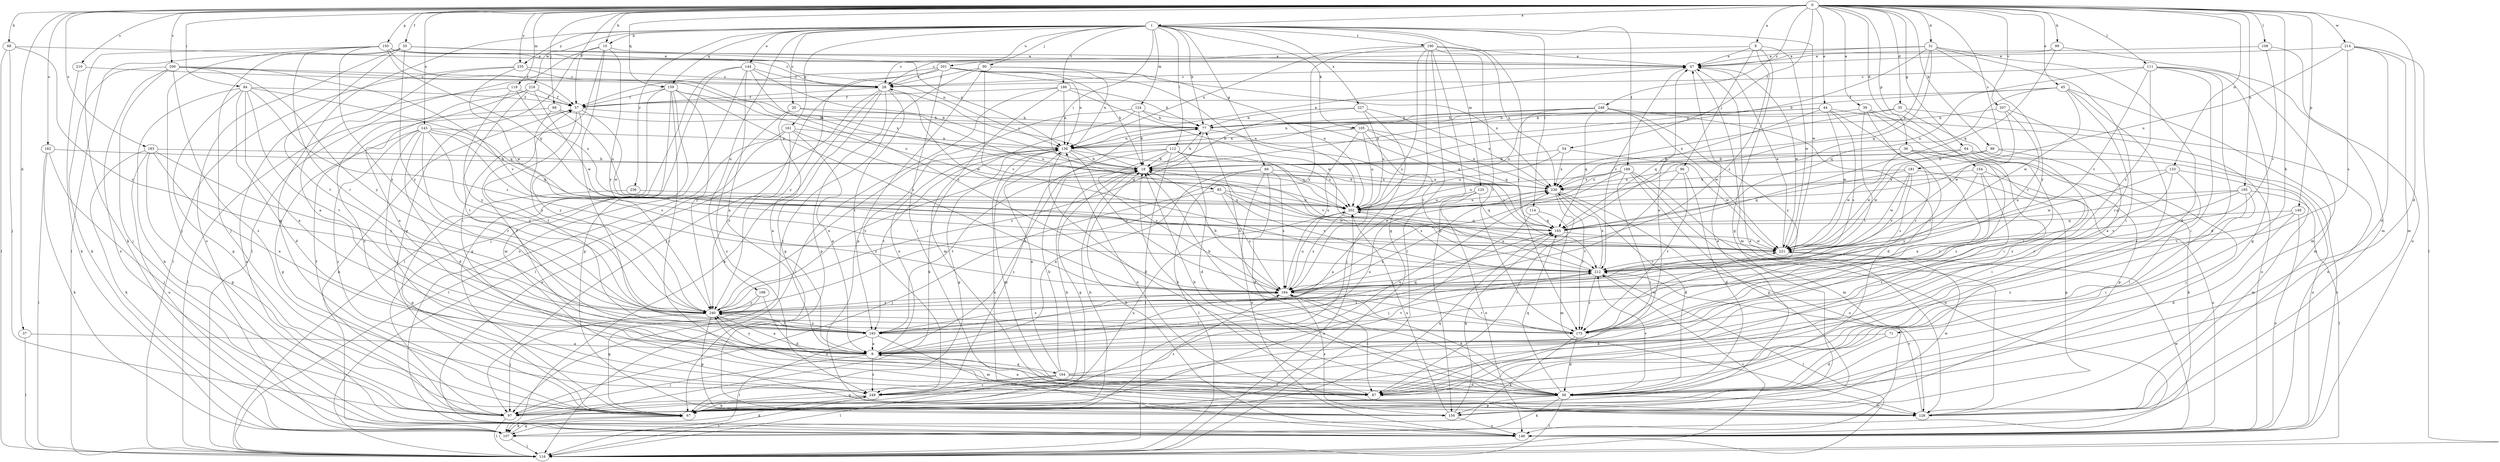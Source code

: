strict digraph  {
0;
1;
8;
9;
15;
18;
20;
28;
31;
35;
36;
37;
38;
39;
44;
45;
47;
54;
55;
57;
64;
66;
67;
68;
71;
77;
84;
85;
87;
88;
90;
96;
97;
98;
99;
105;
107;
108;
111;
112;
114;
116;
119;
124;
125;
126;
133;
136;
143;
144;
146;
149;
150;
154;
156;
159;
161;
164;
165;
175;
181;
182;
183;
184;
186;
189;
190;
193;
195;
198;
201;
202;
206;
207;
210;
212;
214;
218;
221;
227;
230;
235;
236;
240;
248;
249;
0 -> 1  [label=a];
0 -> 8  [label=a];
0 -> 15  [label=b];
0 -> 31  [label=d];
0 -> 35  [label=d];
0 -> 36  [label=d];
0 -> 37  [label=d];
0 -> 38  [label=d];
0 -> 39  [label=e];
0 -> 44  [label=e];
0 -> 45  [label=e];
0 -> 54  [label=f];
0 -> 55  [label=f];
0 -> 57  [label=f];
0 -> 64  [label=g];
0 -> 68  [label=h];
0 -> 71  [label=h];
0 -> 84  [label=i];
0 -> 88  [label=j];
0 -> 98  [label=k];
0 -> 99  [label=k];
0 -> 108  [label=l];
0 -> 111  [label=l];
0 -> 119  [label=m];
0 -> 133  [label=n];
0 -> 143  [label=o];
0 -> 149  [label=p];
0 -> 150  [label=p];
0 -> 154  [label=p];
0 -> 159  [label=q];
0 -> 181  [label=s];
0 -> 182  [label=s];
0 -> 183  [label=s];
0 -> 195  [label=u];
0 -> 206  [label=v];
0 -> 207  [label=v];
0 -> 210  [label=v];
0 -> 214  [label=w];
0 -> 235  [label=y];
0 -> 248  [label=z];
1 -> 15  [label=b];
1 -> 20  [label=c];
1 -> 66  [label=g];
1 -> 67  [label=g];
1 -> 77  [label=h];
1 -> 85  [label=i];
1 -> 90  [label=j];
1 -> 105  [label=k];
1 -> 112  [label=l];
1 -> 114  [label=l];
1 -> 124  [label=m];
1 -> 125  [label=m];
1 -> 144  [label=o];
1 -> 159  [label=q];
1 -> 161  [label=q];
1 -> 175  [label=r];
1 -> 186  [label=t];
1 -> 189  [label=t];
1 -> 190  [label=t];
1 -> 198  [label=u];
1 -> 201  [label=u];
1 -> 218  [label=w];
1 -> 221  [label=w];
1 -> 227  [label=x];
1 -> 235  [label=y];
1 -> 236  [label=y];
8 -> 28  [label=c];
8 -> 47  [label=e];
8 -> 67  [label=g];
8 -> 96  [label=j];
8 -> 184  [label=s];
8 -> 221  [label=w];
9 -> 47  [label=e];
9 -> 57  [label=f];
9 -> 77  [label=h];
9 -> 97  [label=j];
9 -> 136  [label=n];
9 -> 164  [label=q];
9 -> 212  [label=v];
9 -> 230  [label=x];
9 -> 240  [label=y];
9 -> 249  [label=z];
15 -> 47  [label=e];
15 -> 67  [label=g];
15 -> 87  [label=i];
15 -> 116  [label=l];
15 -> 193  [label=t];
15 -> 240  [label=y];
18 -> 28  [label=c];
18 -> 67  [label=g];
18 -> 77  [label=h];
18 -> 193  [label=t];
18 -> 230  [label=x];
20 -> 9  [label=a];
20 -> 77  [label=h];
20 -> 202  [label=u];
20 -> 249  [label=z];
28 -> 57  [label=f];
28 -> 67  [label=g];
28 -> 107  [label=k];
28 -> 116  [label=l];
28 -> 156  [label=p];
28 -> 193  [label=t];
28 -> 221  [label=w];
31 -> 18  [label=b];
31 -> 28  [label=c];
31 -> 38  [label=d];
31 -> 47  [label=e];
31 -> 87  [label=i];
31 -> 165  [label=q];
31 -> 230  [label=x];
31 -> 240  [label=y];
35 -> 77  [label=h];
35 -> 146  [label=o];
35 -> 230  [label=x];
35 -> 249  [label=z];
36 -> 9  [label=a];
36 -> 18  [label=b];
36 -> 87  [label=i];
36 -> 107  [label=k];
36 -> 221  [label=w];
37 -> 9  [label=a];
37 -> 116  [label=l];
38 -> 18  [label=b];
38 -> 97  [label=j];
38 -> 107  [label=k];
38 -> 116  [label=l];
38 -> 126  [label=m];
38 -> 156  [label=p];
38 -> 165  [label=q];
38 -> 212  [label=v];
39 -> 77  [label=h];
39 -> 87  [label=i];
39 -> 175  [label=r];
39 -> 193  [label=t];
39 -> 249  [label=z];
44 -> 18  [label=b];
44 -> 77  [label=h];
44 -> 136  [label=n];
44 -> 146  [label=o];
44 -> 165  [label=q];
44 -> 175  [label=r];
44 -> 184  [label=s];
44 -> 221  [label=w];
45 -> 57  [label=f];
45 -> 87  [label=i];
45 -> 126  [label=m];
45 -> 136  [label=n];
45 -> 165  [label=q];
45 -> 175  [label=r];
45 -> 221  [label=w];
47 -> 28  [label=c];
47 -> 126  [label=m];
47 -> 212  [label=v];
47 -> 221  [label=w];
54 -> 18  [label=b];
54 -> 202  [label=u];
54 -> 221  [label=w];
54 -> 230  [label=x];
55 -> 47  [label=e];
55 -> 97  [label=j];
55 -> 116  [label=l];
55 -> 136  [label=n];
55 -> 146  [label=o];
55 -> 193  [label=t];
55 -> 240  [label=y];
57 -> 77  [label=h];
57 -> 107  [label=k];
57 -> 193  [label=t];
57 -> 221  [label=w];
57 -> 240  [label=y];
64 -> 18  [label=b];
64 -> 146  [label=o];
64 -> 156  [label=p];
64 -> 175  [label=r];
64 -> 202  [label=u];
64 -> 221  [label=w];
66 -> 9  [label=a];
66 -> 38  [label=d];
66 -> 116  [label=l];
66 -> 146  [label=o];
66 -> 184  [label=s];
66 -> 230  [label=x];
67 -> 18  [label=b];
67 -> 107  [label=k];
67 -> 165  [label=q];
67 -> 184  [label=s];
68 -> 47  [label=e];
68 -> 97  [label=j];
68 -> 116  [label=l];
68 -> 240  [label=y];
71 -> 9  [label=a];
71 -> 38  [label=d];
77 -> 136  [label=n];
77 -> 212  [label=v];
77 -> 240  [label=y];
84 -> 9  [label=a];
84 -> 38  [label=d];
84 -> 57  [label=f];
84 -> 67  [label=g];
84 -> 107  [label=k];
84 -> 165  [label=q];
84 -> 184  [label=s];
84 -> 193  [label=t];
85 -> 97  [label=j];
85 -> 184  [label=s];
85 -> 202  [label=u];
85 -> 212  [label=v];
85 -> 221  [label=w];
87 -> 9  [label=a];
87 -> 18  [label=b];
87 -> 240  [label=y];
88 -> 77  [label=h];
88 -> 116  [label=l];
88 -> 202  [label=u];
88 -> 240  [label=y];
90 -> 28  [label=c];
90 -> 97  [label=j];
90 -> 136  [label=n];
90 -> 156  [label=p];
90 -> 202  [label=u];
90 -> 212  [label=v];
96 -> 38  [label=d];
96 -> 175  [label=r];
96 -> 193  [label=t];
96 -> 230  [label=x];
97 -> 18  [label=b];
97 -> 47  [label=e];
97 -> 57  [label=f];
97 -> 116  [label=l];
97 -> 202  [label=u];
98 -> 18  [label=b];
98 -> 97  [label=j];
98 -> 146  [label=o];
98 -> 221  [label=w];
99 -> 47  [label=e];
99 -> 146  [label=o];
99 -> 165  [label=q];
105 -> 136  [label=n];
105 -> 165  [label=q];
105 -> 184  [label=s];
105 -> 202  [label=u];
105 -> 212  [label=v];
105 -> 230  [label=x];
107 -> 67  [label=g];
107 -> 116  [label=l];
108 -> 47  [label=e];
108 -> 126  [label=m];
108 -> 212  [label=v];
111 -> 28  [label=c];
111 -> 38  [label=d];
111 -> 67  [label=g];
111 -> 87  [label=i];
111 -> 126  [label=m];
111 -> 184  [label=s];
111 -> 202  [label=u];
111 -> 212  [label=v];
112 -> 18  [label=b];
112 -> 38  [label=d];
112 -> 116  [label=l];
112 -> 184  [label=s];
112 -> 202  [label=u];
112 -> 212  [label=v];
112 -> 240  [label=y];
112 -> 249  [label=z];
114 -> 97  [label=j];
114 -> 126  [label=m];
114 -> 165  [label=q];
116 -> 202  [label=u];
116 -> 212  [label=v];
116 -> 249  [label=z];
119 -> 57  [label=f];
119 -> 146  [label=o];
119 -> 202  [label=u];
119 -> 240  [label=y];
124 -> 18  [label=b];
124 -> 77  [label=h];
124 -> 107  [label=k];
124 -> 165  [label=q];
124 -> 249  [label=z];
125 -> 9  [label=a];
125 -> 146  [label=o];
125 -> 165  [label=q];
125 -> 202  [label=u];
126 -> 47  [label=e];
126 -> 136  [label=n];
126 -> 212  [label=v];
133 -> 87  [label=i];
133 -> 126  [label=m];
133 -> 175  [label=r];
133 -> 221  [label=w];
133 -> 230  [label=x];
136 -> 18  [label=b];
136 -> 38  [label=d];
136 -> 47  [label=e];
136 -> 67  [label=g];
136 -> 126  [label=m];
136 -> 184  [label=s];
136 -> 193  [label=t];
136 -> 202  [label=u];
143 -> 38  [label=d];
143 -> 67  [label=g];
143 -> 87  [label=i];
143 -> 136  [label=n];
143 -> 165  [label=q];
143 -> 175  [label=r];
143 -> 184  [label=s];
143 -> 240  [label=y];
143 -> 249  [label=z];
144 -> 9  [label=a];
144 -> 18  [label=b];
144 -> 28  [label=c];
144 -> 97  [label=j];
144 -> 116  [label=l];
144 -> 146  [label=o];
144 -> 184  [label=s];
146 -> 18  [label=b];
146 -> 136  [label=n];
146 -> 221  [label=w];
149 -> 38  [label=d];
149 -> 146  [label=o];
149 -> 165  [label=q];
149 -> 212  [label=v];
150 -> 28  [label=c];
150 -> 47  [label=e];
150 -> 57  [label=f];
150 -> 97  [label=j];
150 -> 107  [label=k];
150 -> 136  [label=n];
150 -> 165  [label=q];
150 -> 175  [label=r];
150 -> 240  [label=y];
154 -> 146  [label=o];
154 -> 175  [label=r];
154 -> 230  [label=x];
154 -> 240  [label=y];
154 -> 249  [label=z];
156 -> 146  [label=o];
156 -> 165  [label=q];
156 -> 184  [label=s];
156 -> 202  [label=u];
156 -> 221  [label=w];
159 -> 57  [label=f];
159 -> 67  [label=g];
159 -> 87  [label=i];
159 -> 126  [label=m];
159 -> 156  [label=p];
159 -> 184  [label=s];
159 -> 202  [label=u];
159 -> 240  [label=y];
161 -> 9  [label=a];
161 -> 116  [label=l];
161 -> 136  [label=n];
161 -> 146  [label=o];
161 -> 165  [label=q];
161 -> 240  [label=y];
164 -> 18  [label=b];
164 -> 38  [label=d];
164 -> 67  [label=g];
164 -> 87  [label=i];
164 -> 116  [label=l];
164 -> 136  [label=n];
164 -> 230  [label=x];
164 -> 249  [label=z];
165 -> 221  [label=w];
175 -> 18  [label=b];
175 -> 38  [label=d];
175 -> 77  [label=h];
175 -> 107  [label=k];
175 -> 221  [label=w];
181 -> 156  [label=p];
181 -> 165  [label=q];
181 -> 184  [label=s];
181 -> 212  [label=v];
181 -> 221  [label=w];
181 -> 230  [label=x];
182 -> 18  [label=b];
182 -> 97  [label=j];
182 -> 107  [label=k];
182 -> 116  [label=l];
183 -> 9  [label=a];
183 -> 18  [label=b];
183 -> 67  [label=g];
183 -> 107  [label=k];
183 -> 146  [label=o];
183 -> 240  [label=y];
184 -> 18  [label=b];
184 -> 38  [label=d];
184 -> 87  [label=i];
184 -> 175  [label=r];
184 -> 202  [label=u];
184 -> 240  [label=y];
186 -> 57  [label=f];
186 -> 77  [label=h];
186 -> 116  [label=l];
186 -> 126  [label=m];
186 -> 136  [label=n];
186 -> 221  [label=w];
189 -> 87  [label=i];
189 -> 126  [label=m];
189 -> 146  [label=o];
189 -> 156  [label=p];
189 -> 184  [label=s];
189 -> 202  [label=u];
189 -> 230  [label=x];
190 -> 47  [label=e];
190 -> 67  [label=g];
190 -> 116  [label=l];
190 -> 136  [label=n];
190 -> 156  [label=p];
190 -> 175  [label=r];
190 -> 184  [label=s];
190 -> 230  [label=x];
190 -> 240  [label=y];
193 -> 9  [label=a];
193 -> 116  [label=l];
193 -> 126  [label=m];
193 -> 165  [label=q];
193 -> 184  [label=s];
193 -> 212  [label=v];
193 -> 230  [label=x];
193 -> 240  [label=y];
195 -> 87  [label=i];
195 -> 116  [label=l];
195 -> 165  [label=q];
195 -> 202  [label=u];
195 -> 212  [label=v];
195 -> 249  [label=z];
198 -> 38  [label=d];
198 -> 67  [label=g];
198 -> 240  [label=y];
201 -> 18  [label=b];
201 -> 28  [label=c];
201 -> 57  [label=f];
201 -> 87  [label=i];
201 -> 97  [label=j];
201 -> 136  [label=n];
201 -> 202  [label=u];
201 -> 230  [label=x];
201 -> 240  [label=y];
202 -> 165  [label=q];
202 -> 184  [label=s];
206 -> 18  [label=b];
206 -> 28  [label=c];
206 -> 97  [label=j];
206 -> 107  [label=k];
206 -> 146  [label=o];
206 -> 212  [label=v];
206 -> 240  [label=y];
206 -> 249  [label=z];
207 -> 9  [label=a];
207 -> 77  [label=h];
207 -> 212  [label=v];
207 -> 221  [label=w];
210 -> 28  [label=c];
210 -> 107  [label=k];
212 -> 18  [label=b];
212 -> 116  [label=l];
212 -> 175  [label=r];
212 -> 184  [label=s];
212 -> 202  [label=u];
212 -> 230  [label=x];
214 -> 38  [label=d];
214 -> 47  [label=e];
214 -> 116  [label=l];
214 -> 126  [label=m];
214 -> 184  [label=s];
214 -> 202  [label=u];
218 -> 9  [label=a];
218 -> 57  [label=f];
218 -> 193  [label=t];
218 -> 221  [label=w];
218 -> 249  [label=z];
221 -> 47  [label=e];
221 -> 212  [label=v];
227 -> 18  [label=b];
227 -> 77  [label=h];
227 -> 97  [label=j];
227 -> 202  [label=u];
227 -> 230  [label=x];
230 -> 18  [label=b];
230 -> 38  [label=d];
230 -> 87  [label=i];
230 -> 146  [label=o];
230 -> 175  [label=r];
230 -> 202  [label=u];
235 -> 9  [label=a];
235 -> 28  [label=c];
235 -> 116  [label=l];
235 -> 221  [label=w];
235 -> 230  [label=x];
236 -> 67  [label=g];
236 -> 202  [label=u];
240 -> 9  [label=a];
240 -> 97  [label=j];
240 -> 136  [label=n];
240 -> 156  [label=p];
240 -> 175  [label=r];
240 -> 193  [label=t];
248 -> 38  [label=d];
248 -> 77  [label=h];
248 -> 136  [label=n];
248 -> 165  [label=q];
248 -> 202  [label=u];
248 -> 221  [label=w];
248 -> 240  [label=y];
249 -> 67  [label=g];
249 -> 107  [label=k];
}
